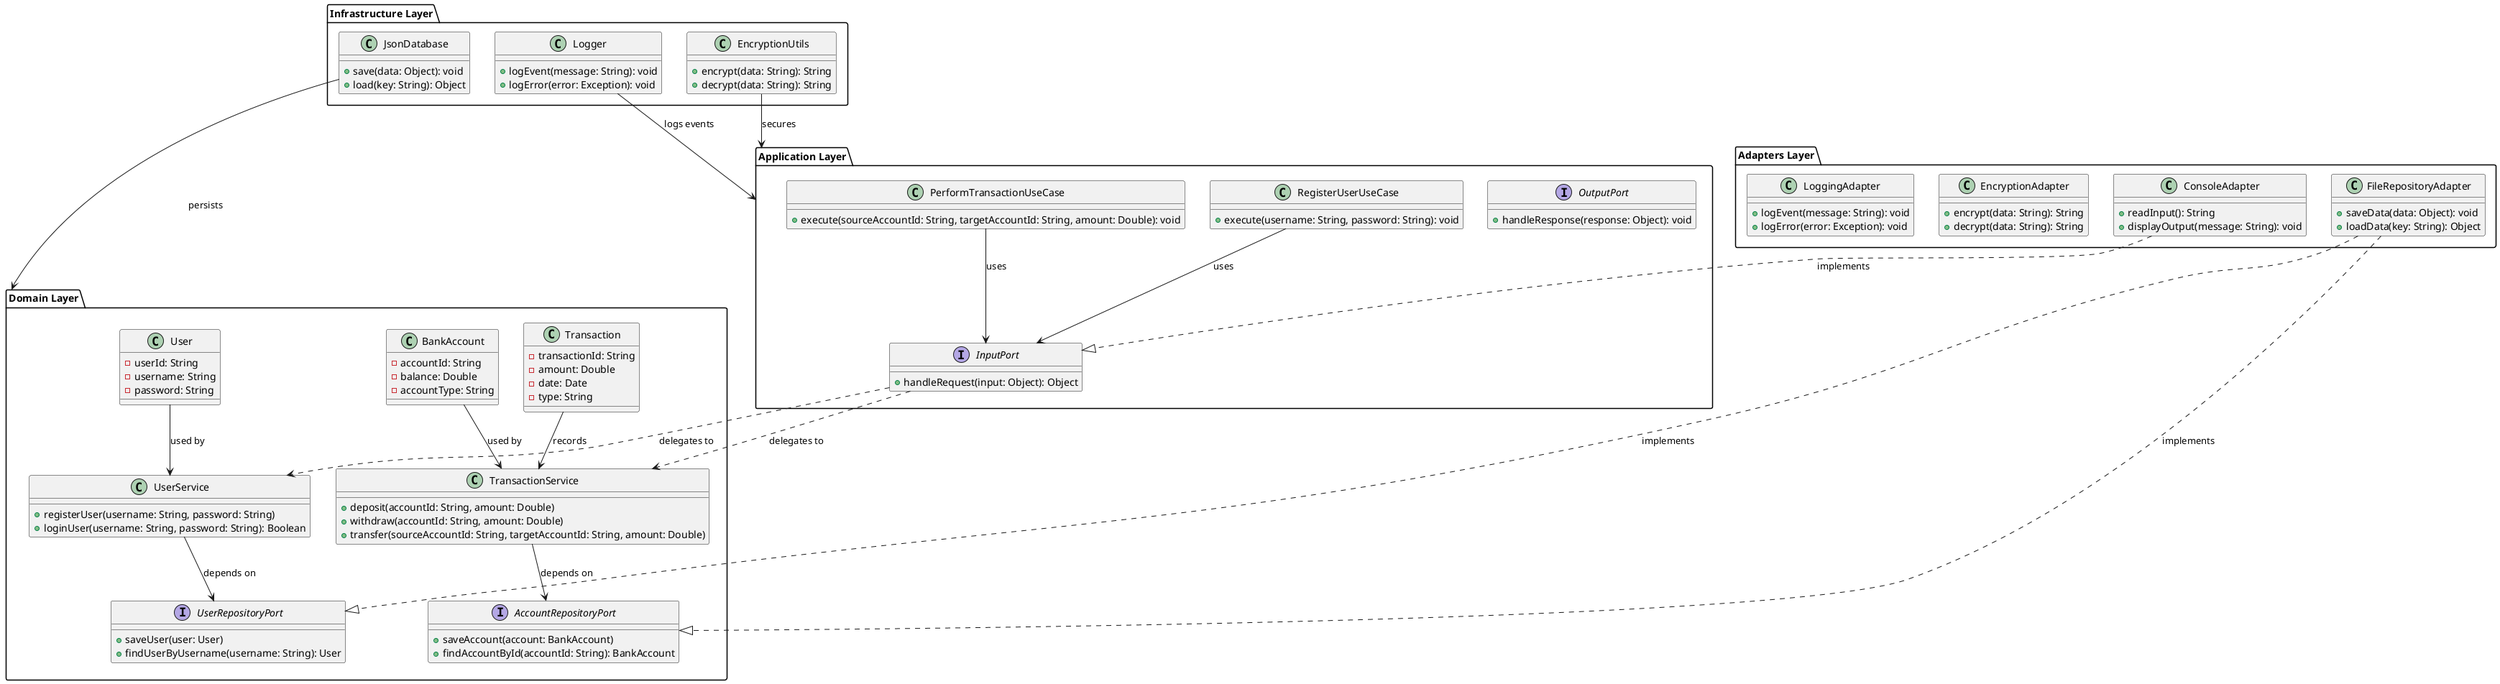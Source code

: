 @startuml
package "Domain Layer" {
    class User {
        - userId: String
        - username: String
        - password: String
    }

    class BankAccount {
        - accountId: String
        - balance: Double
        - accountType: String
    }

    class Transaction {
        - transactionId: String
        - amount: Double
        - date: Date
        - type: String
    }

    interface UserRepositoryPort {
        + saveUser(user: User)
        + findUserByUsername(username: String): User
    }

    interface AccountRepositoryPort {
        + saveAccount(account: BankAccount)
        + findAccountById(accountId: String): BankAccount
    }

    class UserService {
        + registerUser(username: String, password: String)
        + loginUser(username: String, password: String): Boolean
    }

    class TransactionService {
        + deposit(accountId: String, amount: Double)
        + withdraw(accountId: String, amount: Double)
        + transfer(sourceAccountId: String, targetAccountId: String, amount: Double)
    }

    User --> UserService : "used by"
    BankAccount --> TransactionService : "used by"
    Transaction --> TransactionService : "records"
    UserService --> UserRepositoryPort : "depends on"
    TransactionService --> AccountRepositoryPort : "depends on"
}

package "Application Layer" {
    interface InputPort {
        + handleRequest(input: Object): Object
    }

    interface OutputPort {
        + handleResponse(response: Object): void
    }

    class RegisterUserUseCase {
        + execute(username: String, password: String): void
    }

    class PerformTransactionUseCase {
        + execute(sourceAccountId: String, targetAccountId: String, amount: Double): void
    }

    RegisterUserUseCase --> InputPort : "uses"
    PerformTransactionUseCase --> InputPort : "uses"
    InputPort ..> UserService : "delegates to"
    InputPort ..> TransactionService : "delegates to"
}

package "Adapters Layer" {
    class ConsoleAdapter {
        + readInput(): String
        + displayOutput(message: String): void
    }

    class FileRepositoryAdapter {
        + saveData(data: Object): void
        + loadData(key: String): Object
    }

    class EncryptionAdapter {
        + encrypt(data: String): String
        + decrypt(data: String): String
    }

    class LoggingAdapter {
        + logEvent(message: String): void
        + logError(error: Exception): void
    }

    ConsoleAdapter ..|> InputPort : "implements"
    FileRepositoryAdapter ..|> UserRepositoryPort : "implements"
    FileRepositoryAdapter ..|> AccountRepositoryPort : "implements"
}

package "Infrastructure Layer" {
    class Logger {
        + logEvent(message: String): void
        + logError(error: Exception): void
    }

    class EncryptionUtils {
        + encrypt(data: String): String
        + decrypt(data: String): String
    }

    class JsonDatabase {
        + save(data: Object): void
        + load(key: String): Object
    }

    JsonDatabase --> "Domain Layer" : "persists"
    Logger --> "Application Layer" : "logs events"
    EncryptionUtils --> "Application Layer" : "secures"
}
@enduml
